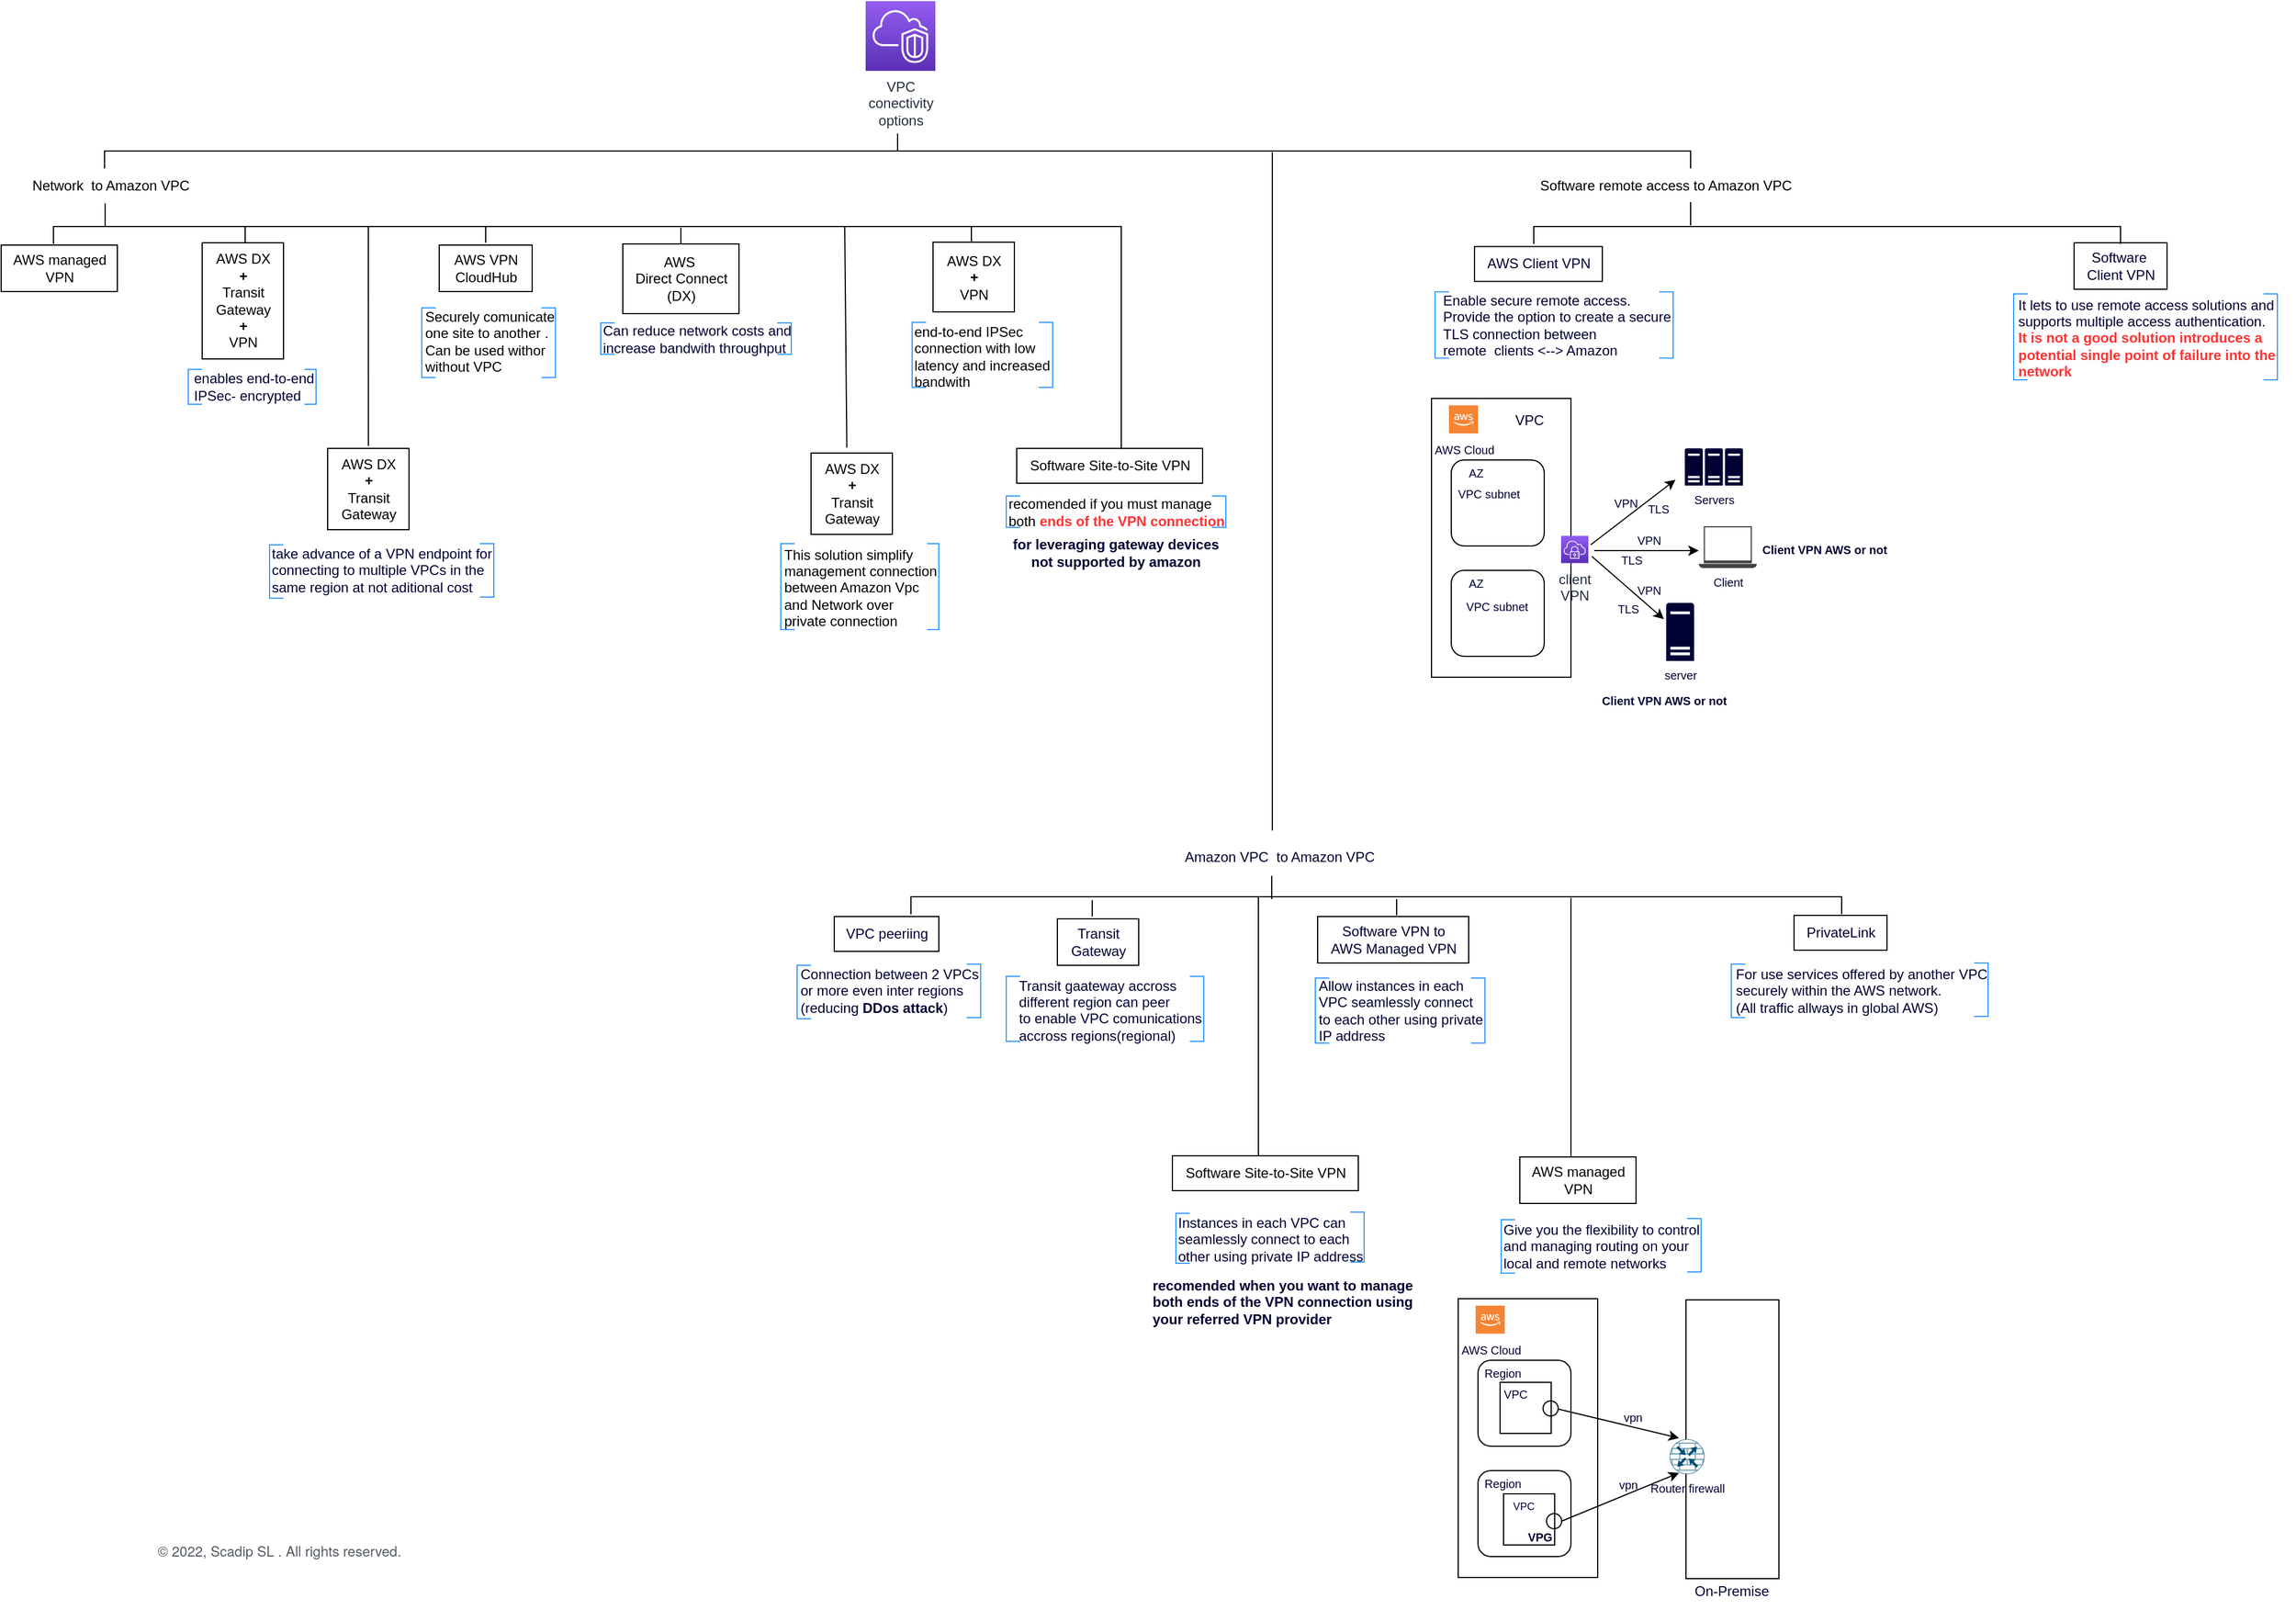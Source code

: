 <mxfile version="20.1.4" type="github">
  <diagram id="rGe3KuBBRu5CYdZj4_0n" name="Page-1">
    <mxGraphModel dx="1205" dy="509" grid="1" gridSize="10" guides="1" tooltips="1" connect="1" arrows="1" fold="1" page="1" pageScale="1" pageWidth="2336" pageHeight="1654" math="0" shadow="0">
      <root>
        <mxCell id="0" />
        <mxCell id="1" parent="0" />
        <mxCell id="QmvpYYEcJwL0dfFaCKJW-41" value="This solution simplify&lt;br&gt;management connection&lt;br&gt;between Amazon Vpc &lt;br&gt;and Network&amp;nbsp;over &lt;br&gt;private connection" style="text;html=1;align=left;verticalAlign=middle;resizable=0;points=[];autosize=1;strokeColor=none;fillColor=none;" parent="1" vertex="1">
          <mxGeometry x="688" y="526" width="150" height="90" as="geometry" />
        </mxCell>
        <mxCell id="QmvpYYEcJwL0dfFaCKJW-1" value="VPC &lt;br&gt;conectivity &lt;br&gt;options" style="sketch=0;points=[[0,0,0],[0.25,0,0],[0.5,0,0],[0.75,0,0],[1,0,0],[0,1,0],[0.25,1,0],[0.5,1,0],[0.75,1,0],[1,1,0],[0,0.25,0],[0,0.5,0],[0,0.75,0],[1,0.25,0],[1,0.5,0],[1,0.75,0]];outlineConnect=0;fontColor=#232F3E;gradientColor=#945DF2;gradientDirection=north;fillColor=#5A30B5;strokeColor=#ffffff;dashed=0;verticalLabelPosition=bottom;verticalAlign=top;align=center;html=1;fontSize=12;fontStyle=0;aspect=fixed;shape=mxgraph.aws4.resourceIcon;resIcon=mxgraph.aws4.vpc;" parent="1" vertex="1">
          <mxGeometry x="760" y="66" width="60" height="60" as="geometry" />
        </mxCell>
        <mxCell id="QmvpYYEcJwL0dfFaCKJW-4" value="" style="strokeWidth=1;html=1;shape=mxgraph.flowchart.annotation_2;align=left;labelPosition=right;pointerEvents=1;direction=south;" parent="1" vertex="1">
          <mxGeometry x="105" y="180" width="1365" height="30" as="geometry" />
        </mxCell>
        <mxCell id="QmvpYYEcJwL0dfFaCKJW-5" value="Network&amp;nbsp; to Amazon VPC" style="text;html=1;align=center;verticalAlign=middle;resizable=0;points=[];autosize=1;strokeColor=none;fillColor=none;" parent="1" vertex="1">
          <mxGeometry x="30" y="210" width="160" height="30" as="geometry" />
        </mxCell>
        <mxCell id="QmvpYYEcJwL0dfFaCKJW-8" value="" style="strokeWidth=1;html=1;shape=mxgraph.flowchart.annotation_1;align=left;pointerEvents=1;direction=south;" parent="1" vertex="1">
          <mxGeometry x="61" y="260" width="919" height="15" as="geometry" />
        </mxCell>
        <mxCell id="QmvpYYEcJwL0dfFaCKJW-9" value="" style="endArrow=none;html=1;rounded=0;" parent="1" edge="1">
          <mxGeometry width="50" height="50" relative="1" as="geometry">
            <mxPoint x="105.5" y="260" as="sourcePoint" />
            <mxPoint x="105.5" y="240" as="targetPoint" />
          </mxGeometry>
        </mxCell>
        <mxCell id="QmvpYYEcJwL0dfFaCKJW-10" value="AWS managed&lt;br&gt;VPN" style="text;html=1;align=center;verticalAlign=middle;resizable=0;points=[];autosize=1;strokeColor=default;fillColor=none;" parent="1" vertex="1">
          <mxGeometry x="16" y="276" width="100" height="40" as="geometry" />
        </mxCell>
        <mxCell id="QmvpYYEcJwL0dfFaCKJW-11" value="" style="endArrow=none;html=1;rounded=0;" parent="1" edge="1">
          <mxGeometry width="50" height="50" relative="1" as="geometry">
            <mxPoint x="226" y="274" as="sourcePoint" />
            <mxPoint x="226" y="260" as="targetPoint" />
          </mxGeometry>
        </mxCell>
        <mxCell id="QmvpYYEcJwL0dfFaCKJW-12" value="AWS DX&lt;br&gt;&lt;b&gt;+&lt;br&gt;&lt;/b&gt;Transit&lt;br&gt;Gateway&lt;br&gt;&lt;b&gt;+&lt;/b&gt;&lt;br&gt;VPN" style="text;html=1;align=center;verticalAlign=middle;resizable=0;points=[];autosize=1;strokeColor=default;fillColor=none;" parent="1" vertex="1">
          <mxGeometry x="189" y="274" width="70" height="100" as="geometry" />
        </mxCell>
        <mxCell id="QmvpYYEcJwL0dfFaCKJW-14" value="enables end-to-end&lt;br&gt;IPSec- encrypted" style="text;html=1;align=left;verticalAlign=middle;resizable=0;points=[];autosize=1;strokeColor=none;fillColor=none;fontSize=12;fontColor=#000033;" parent="1" vertex="1">
          <mxGeometry x="180" y="378" width="130" height="40" as="geometry" />
        </mxCell>
        <mxCell id="QmvpYYEcJwL0dfFaCKJW-15" value="" style="strokeWidth=1;html=1;shape=mxgraph.flowchart.annotation_1;align=left;pointerEvents=1;fontColor=#000033;fillColor=none;strokeColor=#3399FF;" parent="1" vertex="1">
          <mxGeometry x="177" y="383" width="12" height="30" as="geometry" />
        </mxCell>
        <mxCell id="QmvpYYEcJwL0dfFaCKJW-16" value="" style="strokeWidth=1;html=1;shape=mxgraph.flowchart.annotation_1;align=left;pointerEvents=1;fontColor=#000033;fillColor=none;direction=west;strokeColor=#3399FF;" parent="1" vertex="1">
          <mxGeometry x="277" y="383" width="10" height="30" as="geometry" />
        </mxCell>
        <mxCell id="QmvpYYEcJwL0dfFaCKJW-17" value="take advance of a VPN endpoint for &lt;br&gt;connecting to multiple VPCs in the &lt;br&gt;same region&amp;nbsp;at not aditional cost" style="text;html=1;align=left;verticalAlign=middle;resizable=0;points=[];autosize=1;strokeColor=none;fillColor=none;fontSize=12;fontColor=#000033;" parent="1" vertex="1">
          <mxGeometry x="247" y="526" width="210" height="60" as="geometry" />
        </mxCell>
        <mxCell id="QmvpYYEcJwL0dfFaCKJW-18" value="" style="strokeWidth=1;html=1;shape=mxgraph.flowchart.annotation_1;align=left;pointerEvents=1;fontColor=#000033;fillColor=none;strokeColor=#3399FF;" parent="1" vertex="1">
          <mxGeometry x="247" y="534" width="12" height="46" as="geometry" />
        </mxCell>
        <mxCell id="QmvpYYEcJwL0dfFaCKJW-19" value="" style="strokeWidth=1;html=1;shape=mxgraph.flowchart.annotation_1;align=left;pointerEvents=1;fontColor=#000033;fillColor=none;direction=west;strokeColor=#3399FF;" parent="1" vertex="1">
          <mxGeometry x="428" y="533" width="12" height="46" as="geometry" />
        </mxCell>
        <mxCell id="QmvpYYEcJwL0dfFaCKJW-22" value="" style="endArrow=none;html=1;rounded=0;" parent="1" edge="1">
          <mxGeometry width="50" height="50" relative="1" as="geometry">
            <mxPoint x="851" y="274" as="sourcePoint" />
            <mxPoint x="851" y="260" as="targetPoint" />
          </mxGeometry>
        </mxCell>
        <mxCell id="QmvpYYEcJwL0dfFaCKJW-23" value="AWS VPN&lt;br&gt;CloudHub" style="text;html=1;align=center;verticalAlign=middle;resizable=0;points=[];autosize=1;strokeColor=default;fillColor=none;" parent="1" vertex="1">
          <mxGeometry x="393" y="276" width="80" height="40" as="geometry" />
        </mxCell>
        <mxCell id="QmvpYYEcJwL0dfFaCKJW-24" value="Securely comunicate &lt;br&gt;one site to another . &lt;br&gt;Can be used withor &lt;br&gt;without VPC&amp;nbsp;&amp;nbsp;" style="text;html=1;align=left;verticalAlign=middle;resizable=0;points=[];autosize=1;strokeColor=none;fillColor=none;" parent="1" vertex="1">
          <mxGeometry x="379" y="324" width="130" height="70" as="geometry" />
        </mxCell>
        <mxCell id="QmvpYYEcJwL0dfFaCKJW-25" value="" style="strokeWidth=1;html=1;shape=mxgraph.flowchart.annotation_1;align=left;pointerEvents=1;fontColor=#000033;fillColor=none;strokeColor=#3399FF;" parent="1" vertex="1">
          <mxGeometry x="378" y="330" width="12" height="60" as="geometry" />
        </mxCell>
        <mxCell id="QmvpYYEcJwL0dfFaCKJW-26" value="" style="strokeWidth=1;html=1;shape=mxgraph.flowchart.annotation_1;align=left;pointerEvents=1;fontColor=#000033;fillColor=none;direction=west;strokeColor=#3399FF;" parent="1" vertex="1">
          <mxGeometry x="481" y="330" width="12" height="60" as="geometry" />
        </mxCell>
        <mxCell id="QmvpYYEcJwL0dfFaCKJW-28" value="" style="endArrow=none;html=1;rounded=0;" parent="1" edge="1">
          <mxGeometry width="50" height="50" relative="1" as="geometry">
            <mxPoint x="433" y="274" as="sourcePoint" />
            <mxPoint x="433" y="260" as="targetPoint" />
          </mxGeometry>
        </mxCell>
        <mxCell id="QmvpYYEcJwL0dfFaCKJW-29" value="AWS&amp;nbsp;&lt;br&gt;Direct Connect&lt;br&gt;(DX)" style="text;html=1;align=center;verticalAlign=middle;resizable=0;points=[];autosize=1;strokeColor=default;fillColor=none;" parent="1" vertex="1">
          <mxGeometry x="551" y="275" width="100" height="60" as="geometry" />
        </mxCell>
        <mxCell id="QmvpYYEcJwL0dfFaCKJW-30" value="Can reduce network costs and&lt;br&gt;increase bandwith throughput" style="text;html=1;align=left;verticalAlign=middle;resizable=0;points=[];autosize=1;strokeColor=none;fillColor=none;fontSize=12;fontColor=#000033;" parent="1" vertex="1">
          <mxGeometry x="532" y="337" width="190" height="40" as="geometry" />
        </mxCell>
        <mxCell id="QmvpYYEcJwL0dfFaCKJW-31" value="" style="strokeWidth=1;html=1;shape=mxgraph.flowchart.annotation_1;align=left;pointerEvents=1;fontColor=#000033;fillColor=none;strokeColor=#3399FF;" parent="1" vertex="1">
          <mxGeometry x="532" y="343" width="12" height="27" as="geometry" />
        </mxCell>
        <mxCell id="QmvpYYEcJwL0dfFaCKJW-32" value="" style="strokeWidth=1;html=1;shape=mxgraph.flowchart.annotation_1;align=left;pointerEvents=1;fontColor=#000033;fillColor=none;direction=west;strokeColor=#3399FF;" parent="1" vertex="1">
          <mxGeometry x="684" y="343" width="12" height="27" as="geometry" />
        </mxCell>
        <mxCell id="QmvpYYEcJwL0dfFaCKJW-33" value="" style="endArrow=none;html=1;rounded=0;" parent="1" edge="1">
          <mxGeometry width="50" height="50" relative="1" as="geometry">
            <mxPoint x="601" y="275" as="sourcePoint" />
            <mxPoint x="601" y="261" as="targetPoint" />
          </mxGeometry>
        </mxCell>
        <mxCell id="QmvpYYEcJwL0dfFaCKJW-34" value="AWS DX&lt;br&gt;&lt;b&gt;+&lt;br&gt;&lt;/b&gt;Transit&lt;br&gt;Gateway" style="text;html=1;align=center;verticalAlign=middle;resizable=0;points=[];autosize=1;strokeColor=default;fillColor=none;" parent="1" vertex="1">
          <mxGeometry x="297" y="451" width="70" height="70" as="geometry" />
        </mxCell>
        <mxCell id="QmvpYYEcJwL0dfFaCKJW-36" value="" style="endArrow=none;html=1;rounded=0;exitX=0.501;exitY=-0.03;exitDx=0;exitDy=0;exitPerimeter=0;" parent="1" source="QmvpYYEcJwL0dfFaCKJW-34" edge="1">
          <mxGeometry width="50" height="50" relative="1" as="geometry">
            <mxPoint x="332" y="438" as="sourcePoint" />
            <mxPoint x="332" y="260" as="targetPoint" />
          </mxGeometry>
        </mxCell>
        <mxCell id="QmvpYYEcJwL0dfFaCKJW-37" value="" style="endArrow=none;html=1;rounded=0;exitX=0.44;exitY=-0.067;exitDx=0;exitDy=0;exitPerimeter=0;" parent="1" source="QmvpYYEcJwL0dfFaCKJW-38" edge="1">
          <mxGeometry width="50" height="50" relative="1" as="geometry">
            <mxPoint x="742" y="424" as="sourcePoint" />
            <mxPoint x="742" y="260" as="targetPoint" />
          </mxGeometry>
        </mxCell>
        <mxCell id="QmvpYYEcJwL0dfFaCKJW-38" value="AWS DX&lt;br&gt;&lt;b&gt;+&lt;br&gt;&lt;/b&gt;Transit&lt;br&gt;Gateway" style="text;html=1;align=center;verticalAlign=middle;resizable=0;points=[];autosize=1;strokeColor=default;fillColor=none;" parent="1" vertex="1">
          <mxGeometry x="713" y="455" width="70" height="70" as="geometry" />
        </mxCell>
        <mxCell id="QmvpYYEcJwL0dfFaCKJW-39" value="" style="strokeWidth=1;html=1;shape=mxgraph.flowchart.annotation_1;align=left;pointerEvents=1;fontColor=#000033;fillColor=none;strokeColor=#3399FF;" parent="1" vertex="1">
          <mxGeometry x="687" y="533" width="12" height="74" as="geometry" />
        </mxCell>
        <mxCell id="QmvpYYEcJwL0dfFaCKJW-40" value="" style="strokeWidth=1;html=1;shape=mxgraph.flowchart.annotation_1;align=left;pointerEvents=1;fontColor=#000033;fillColor=none;direction=west;strokeColor=#3399FF;" parent="1" vertex="1">
          <mxGeometry x="813" y="533" width="10" height="74" as="geometry" />
        </mxCell>
        <mxCell id="QmvpYYEcJwL0dfFaCKJW-42" value="AWS DX&lt;br&gt;&lt;b&gt;+&lt;/b&gt;&lt;br&gt;VPN" style="text;html=1;align=center;verticalAlign=middle;resizable=0;points=[];autosize=1;strokeColor=default;fillColor=none;" parent="1" vertex="1">
          <mxGeometry x="818" y="273.5" width="70" height="60" as="geometry" />
        </mxCell>
        <mxCell id="QmvpYYEcJwL0dfFaCKJW-43" value="end-to-end IPSec &lt;br&gt;connection&amp;nbsp;with low &lt;br&gt;latency and increased&amp;nbsp;&lt;br&gt;bandwith" style="text;html=1;align=left;verticalAlign=middle;resizable=0;points=[];autosize=1;strokeColor=none;fillColor=none;" parent="1" vertex="1">
          <mxGeometry x="800" y="336.5" width="140" height="70" as="geometry" />
        </mxCell>
        <mxCell id="QmvpYYEcJwL0dfFaCKJW-46" value="" style="strokeWidth=1;html=1;shape=mxgraph.flowchart.annotation_1;align=left;pointerEvents=1;fontColor=#000033;fillColor=none;strokeColor=#3399FF;" parent="1" vertex="1">
          <mxGeometry x="800" y="342.5" width="12" height="56" as="geometry" />
        </mxCell>
        <mxCell id="QmvpYYEcJwL0dfFaCKJW-47" value="" style="strokeWidth=1;html=1;shape=mxgraph.flowchart.annotation_1;align=left;pointerEvents=1;fontColor=#000033;fillColor=none;direction=west;strokeColor=#3399FF;" parent="1" vertex="1">
          <mxGeometry x="909" y="342.5" width="12" height="56" as="geometry" />
        </mxCell>
        <mxCell id="QmvpYYEcJwL0dfFaCKJW-50" value="Software Site-to-Site VPN" style="text;html=1;align=center;verticalAlign=middle;resizable=0;points=[];autosize=1;strokeColor=default;fillColor=none;" parent="1" vertex="1">
          <mxGeometry x="890" y="451" width="160" height="30" as="geometry" />
        </mxCell>
        <mxCell id="QmvpYYEcJwL0dfFaCKJW-52" value="" style="endArrow=none;html=1;rounded=0;exitX=0.44;exitY=-0.067;exitDx=0;exitDy=0;exitPerimeter=0;" parent="1" edge="1">
          <mxGeometry width="50" height="50" relative="1" as="geometry">
            <mxPoint x="980" y="451" as="sourcePoint" />
            <mxPoint x="980" y="274" as="targetPoint" />
          </mxGeometry>
        </mxCell>
        <mxCell id="QmvpYYEcJwL0dfFaCKJW-53" value="recomended if you must manage &lt;br&gt;both&amp;nbsp;&lt;b&gt;&lt;font color=&quot;#ff3333&quot;&gt;ends of the VPN connection&lt;/font&gt;&lt;/b&gt;&amp;nbsp;" style="text;html=1;align=left;verticalAlign=middle;resizable=0;points=[];autosize=1;strokeColor=none;fillColor=none;" parent="1" vertex="1">
          <mxGeometry x="881" y="486" width="210" height="40" as="geometry" />
        </mxCell>
        <mxCell id="QmvpYYEcJwL0dfFaCKJW-54" value="" style="strokeWidth=1;html=1;shape=mxgraph.flowchart.annotation_1;align=left;pointerEvents=1;fontColor=#000033;fillColor=none;strokeColor=#3399FF;" parent="1" vertex="1">
          <mxGeometry x="881" y="492" width="12" height="27" as="geometry" />
        </mxCell>
        <mxCell id="QmvpYYEcJwL0dfFaCKJW-55" value="" style="strokeWidth=1;html=1;shape=mxgraph.flowchart.annotation_1;align=left;pointerEvents=1;fontColor=#000033;fillColor=none;direction=west;strokeColor=#3399FF;" parent="1" vertex="1">
          <mxGeometry x="1058" y="492" width="12" height="27" as="geometry" />
        </mxCell>
        <mxCell id="QmvpYYEcJwL0dfFaCKJW-56" value="&lt;b&gt;for leveraging gateway devices &lt;br&gt;not supported by amazon&lt;/b&gt;" style="text;html=1;align=center;verticalAlign=middle;resizable=0;points=[];autosize=1;strokeColor=none;fillColor=none;fontColor=#000033;" parent="1" vertex="1">
          <mxGeometry x="875" y="521" width="200" height="40" as="geometry" />
        </mxCell>
        <mxCell id="QmvpYYEcJwL0dfFaCKJW-57" value="Amazon VPC&amp;nbsp; to Amazon VPC" style="text;html=1;align=center;verticalAlign=middle;resizable=0;points=[];autosize=1;strokeColor=none;fillColor=none;fontColor=#000033;" parent="1" vertex="1">
          <mxGeometry x="1021" y="788" width="190" height="30" as="geometry" />
        </mxCell>
        <mxCell id="QmvpYYEcJwL0dfFaCKJW-58" value="" style="strokeWidth=1;html=1;shape=mxgraph.flowchart.annotation_1;align=left;pointerEvents=1;direction=south;" parent="1" vertex="1">
          <mxGeometry x="799" y="837" width="801" height="15" as="geometry" />
        </mxCell>
        <mxCell id="QmvpYYEcJwL0dfFaCKJW-59" value="" style="endArrow=none;html=1;rounded=0;" parent="1" edge="1">
          <mxGeometry width="50" height="50" relative="1" as="geometry">
            <mxPoint x="1109.5" y="839" as="sourcePoint" />
            <mxPoint x="1109.5" y="819" as="targetPoint" />
          </mxGeometry>
        </mxCell>
        <mxCell id="QmvpYYEcJwL0dfFaCKJW-60" value="VPC peeriing" style="text;html=1;align=center;verticalAlign=middle;resizable=0;points=[];autosize=1;strokeColor=default;fillColor=none;fontColor=#000033;" parent="1" vertex="1">
          <mxGeometry x="733" y="854" width="90" height="30" as="geometry" />
        </mxCell>
        <mxCell id="QmvpYYEcJwL0dfFaCKJW-61" value="Transit &lt;br&gt;Gateway" style="text;html=1;align=center;verticalAlign=middle;resizable=0;points=[];autosize=1;strokeColor=default;fillColor=none;fontColor=#000033;" parent="1" vertex="1">
          <mxGeometry x="925" y="856" width="70" height="40" as="geometry" />
        </mxCell>
        <mxCell id="QmvpYYEcJwL0dfFaCKJW-62" value="Software Site-to-Site VPN" style="text;html=1;align=center;verticalAlign=middle;resizable=0;points=[];autosize=1;strokeColor=default;fillColor=none;" parent="1" vertex="1">
          <mxGeometry x="1024" y="1060" width="160" height="30" as="geometry" />
        </mxCell>
        <mxCell id="QmvpYYEcJwL0dfFaCKJW-63" value="Connection between&amp;nbsp;2 VPCs &lt;br&gt;or more even inter regions&amp;nbsp;&lt;br&gt;(reducing &lt;b&gt;DDos attack&lt;/b&gt;)" style="text;html=1;align=left;verticalAlign=middle;resizable=0;points=[];autosize=1;strokeColor=none;fillColor=none;fontColor=#000033;" parent="1" vertex="1">
          <mxGeometry x="702" y="888" width="180" height="60" as="geometry" />
        </mxCell>
        <mxCell id="QmvpYYEcJwL0dfFaCKJW-64" value="" style="strokeWidth=1;html=1;shape=mxgraph.flowchart.annotation_1;align=left;pointerEvents=1;fontColor=#000033;fillColor=none;strokeColor=#3399FF;" parent="1" vertex="1">
          <mxGeometry x="701" y="896" width="12" height="46" as="geometry" />
        </mxCell>
        <mxCell id="QmvpYYEcJwL0dfFaCKJW-65" value="" style="strokeWidth=1;html=1;shape=mxgraph.flowchart.annotation_1;align=left;pointerEvents=1;fontColor=#000033;fillColor=none;direction=west;strokeColor=#3399FF;" parent="1" vertex="1">
          <mxGeometry x="847" y="895" width="12" height="46" as="geometry" />
        </mxCell>
        <mxCell id="QmvpYYEcJwL0dfFaCKJW-66" value="Transit gaateway accross &lt;br&gt;different region can peer&lt;br&gt;to enable VPC comunications &lt;br&gt;accross regions(regional)&amp;nbsp;&lt;br&gt;&amp;nbsp;" style="text;html=1;align=left;verticalAlign=middle;resizable=0;points=[];autosize=1;strokeColor=none;fillColor=none;fontColor=#000033;" parent="1" vertex="1">
          <mxGeometry x="890" y="897" width="180" height="90" as="geometry" />
        </mxCell>
        <mxCell id="QmvpYYEcJwL0dfFaCKJW-67" value="" style="strokeWidth=1;html=1;shape=mxgraph.flowchart.annotation_1;align=left;pointerEvents=1;fontColor=#000033;fillColor=none;strokeColor=#3399FF;" parent="1" vertex="1">
          <mxGeometry x="881" y="905.5" width="12" height="56" as="geometry" />
        </mxCell>
        <mxCell id="QmvpYYEcJwL0dfFaCKJW-68" value="" style="strokeWidth=1;html=1;shape=mxgraph.flowchart.annotation_1;align=left;pointerEvents=1;fontColor=#000033;fillColor=none;direction=west;strokeColor=#3399FF;" parent="1" vertex="1">
          <mxGeometry x="1039" y="905.5" width="12" height="56" as="geometry" />
        </mxCell>
        <mxCell id="QmvpYYEcJwL0dfFaCKJW-69" value="Instances in each VPC can &lt;br&gt;seamlessly connect to each &lt;br&gt;other using private IP address" style="text;html=1;align=left;verticalAlign=middle;resizable=0;points=[];autosize=1;strokeColor=none;fillColor=none;fontColor=#000033;" parent="1" vertex="1">
          <mxGeometry x="1027" y="1102" width="180" height="60" as="geometry" />
        </mxCell>
        <mxCell id="QmvpYYEcJwL0dfFaCKJW-70" value="" style="strokeWidth=1;html=1;shape=mxgraph.flowchart.annotation_1;align=left;pointerEvents=1;fontColor=#000033;fillColor=none;strokeColor=#3399FF;" parent="1" vertex="1">
          <mxGeometry x="1027" y="1109.5" width="12" height="43" as="geometry" />
        </mxCell>
        <mxCell id="QmvpYYEcJwL0dfFaCKJW-71" value="" style="strokeWidth=1;html=1;shape=mxgraph.flowchart.annotation_1;align=left;pointerEvents=1;fontColor=#000033;fillColor=none;direction=west;strokeColor=#3399FF;" parent="1" vertex="1">
          <mxGeometry x="1177" y="1108.5" width="12" height="43" as="geometry" />
        </mxCell>
        <mxCell id="QmvpYYEcJwL0dfFaCKJW-72" value="&lt;b&gt;recomended when you want to manage &lt;br&gt;both ends of the VPN connection using &lt;br&gt;your referred VPN provider&lt;/b&gt;" style="text;html=1;align=left;verticalAlign=middle;resizable=0;points=[];autosize=1;strokeColor=none;fillColor=none;fontColor=#000033;" parent="1" vertex="1">
          <mxGeometry x="1005" y="1155.5" width="250" height="60" as="geometry" />
        </mxCell>
        <mxCell id="QmvpYYEcJwL0dfFaCKJW-73" value="" style="endArrow=none;html=1;rounded=0;" parent="1" edge="1">
          <mxGeometry width="50" height="50" relative="1" as="geometry">
            <mxPoint x="955" y="854" as="sourcePoint" />
            <mxPoint x="955" y="840" as="targetPoint" />
          </mxGeometry>
        </mxCell>
        <mxCell id="QmvpYYEcJwL0dfFaCKJW-74" value="" style="endArrow=none;html=1;rounded=0;" parent="1" edge="1">
          <mxGeometry width="50" height="50" relative="1" as="geometry">
            <mxPoint x="1098" y="1060" as="sourcePoint" />
            <mxPoint x="1098" y="837" as="targetPoint" />
          </mxGeometry>
        </mxCell>
        <mxCell id="QmvpYYEcJwL0dfFaCKJW-75" value="Software VPN to &lt;br&gt;AWS Managed VPN" style="text;html=1;align=center;verticalAlign=middle;resizable=0;points=[];autosize=1;strokeColor=default;fillColor=none;fontColor=#000033;" parent="1" vertex="1">
          <mxGeometry x="1149" y="854" width="130" height="40" as="geometry" />
        </mxCell>
        <mxCell id="QmvpYYEcJwL0dfFaCKJW-76" value="Allow instances in each &lt;br&gt;VPC seamlessly connect&amp;nbsp; &lt;br&gt;to each other using private &lt;br&gt;IP address" style="text;html=1;align=left;verticalAlign=middle;resizable=0;points=[];autosize=1;strokeColor=none;fillColor=none;fontColor=#000033;" parent="1" vertex="1">
          <mxGeometry x="1148" y="899.5" width="160" height="70" as="geometry" />
        </mxCell>
        <mxCell id="QmvpYYEcJwL0dfFaCKJW-77" value="" style="strokeWidth=1;html=1;shape=mxgraph.flowchart.annotation_1;align=left;pointerEvents=1;fontColor=#000033;fillColor=none;strokeColor=#3399FF;" parent="1" vertex="1">
          <mxGeometry x="1147" y="907" width="12" height="56" as="geometry" />
        </mxCell>
        <mxCell id="QmvpYYEcJwL0dfFaCKJW-78" value="" style="strokeWidth=1;html=1;shape=mxgraph.flowchart.annotation_1;align=left;pointerEvents=1;fontColor=#000033;fillColor=none;direction=west;strokeColor=#3399FF;" parent="1" vertex="1">
          <mxGeometry x="1281" y="907" width="12" height="56" as="geometry" />
        </mxCell>
        <mxCell id="QmvpYYEcJwL0dfFaCKJW-79" value="" style="endArrow=none;html=1;rounded=0;" parent="1" edge="1">
          <mxGeometry width="50" height="50" relative="1" as="geometry">
            <mxPoint x="1217" y="853" as="sourcePoint" />
            <mxPoint x="1217" y="839" as="targetPoint" />
          </mxGeometry>
        </mxCell>
        <mxCell id="QmvpYYEcJwL0dfFaCKJW-80" value="AWS managed&lt;br&gt;VPN" style="text;html=1;align=center;verticalAlign=middle;resizable=0;points=[];autosize=1;strokeColor=default;fillColor=none;" parent="1" vertex="1">
          <mxGeometry x="1323" y="1061" width="100" height="40" as="geometry" />
        </mxCell>
        <mxCell id="QmvpYYEcJwL0dfFaCKJW-81" value="Give you the flexibility to control &lt;br&gt;and&amp;nbsp;managing routing on your &lt;br&gt;local and remote networks" style="text;html=1;align=left;verticalAlign=middle;resizable=0;points=[];autosize=1;strokeColor=none;fillColor=none;fontColor=#000033;" parent="1" vertex="1">
          <mxGeometry x="1307" y="1107.5" width="190" height="60" as="geometry" />
        </mxCell>
        <mxCell id="QmvpYYEcJwL0dfFaCKJW-82" value="" style="strokeWidth=1;html=1;shape=mxgraph.flowchart.annotation_1;align=left;pointerEvents=1;fontColor=#000033;fillColor=none;strokeColor=#3399FF;" parent="1" vertex="1">
          <mxGeometry x="1307" y="1115" width="12" height="46" as="geometry" />
        </mxCell>
        <mxCell id="QmvpYYEcJwL0dfFaCKJW-83" value="" style="strokeWidth=1;html=1;shape=mxgraph.flowchart.annotation_1;align=left;pointerEvents=1;fontColor=#000033;fillColor=none;direction=west;strokeColor=#3399FF;" parent="1" vertex="1">
          <mxGeometry x="1467" y="1114" width="12" height="46" as="geometry" />
        </mxCell>
        <mxCell id="QmvpYYEcJwL0dfFaCKJW-84" value="" style="rounded=0;whiteSpace=wrap;html=1;fontColor=#000033;strokeColor=default;strokeWidth=1;fillColor=none;" parent="1" vertex="1">
          <mxGeometry x="1270" y="1183" width="120" height="240" as="geometry" />
        </mxCell>
        <mxCell id="QmvpYYEcJwL0dfFaCKJW-85" value="&lt;font style=&quot;font-size: 10px;&quot;&gt;AWS Cloud&lt;/font&gt;" style="outlineConnect=0;dashed=0;verticalLabelPosition=bottom;verticalAlign=top;align=center;html=1;shape=mxgraph.aws3.cloud_2;fillColor=#F58534;gradientColor=none;fontColor=#000033;strokeColor=default;strokeWidth=1;aspect=fixed;" parent="1" vertex="1">
          <mxGeometry x="1285" y="1189" width="25" height="24.15" as="geometry" />
        </mxCell>
        <mxCell id="QmvpYYEcJwL0dfFaCKJW-88" value="" style="rounded=1;whiteSpace=wrap;html=1;fontSize=9;fontColor=#000033;strokeColor=default;strokeWidth=1;fillColor=none;" parent="1" vertex="1">
          <mxGeometry x="1287" y="1236" width="80" height="74" as="geometry" />
        </mxCell>
        <mxCell id="QmvpYYEcJwL0dfFaCKJW-90" value="" style="rounded=1;whiteSpace=wrap;html=1;fontSize=9;fontColor=#000033;strokeColor=default;strokeWidth=1;fillColor=none;" parent="1" vertex="1">
          <mxGeometry x="1287" y="1331" width="80" height="74" as="geometry" />
        </mxCell>
        <mxCell id="QmvpYYEcJwL0dfFaCKJW-91" value="" style="whiteSpace=wrap;html=1;aspect=fixed;fontSize=9;fontColor=#000033;strokeColor=default;strokeWidth=1;fillColor=none;" parent="1" vertex="1">
          <mxGeometry x="1306" y="1255" width="44" height="44" as="geometry" />
        </mxCell>
        <mxCell id="QmvpYYEcJwL0dfFaCKJW-92" value="" style="whiteSpace=wrap;html=1;aspect=fixed;fontSize=9;fontColor=#000033;strokeColor=default;strokeWidth=1;fillColor=none;" parent="1" vertex="1">
          <mxGeometry x="1309" y="1351" width="44" height="44" as="geometry" />
        </mxCell>
        <mxCell id="QmvpYYEcJwL0dfFaCKJW-93" value="&lt;font style=&quot;font-size: 10px;&quot;&gt;VPC&lt;/font&gt;" style="text;html=1;align=center;verticalAlign=middle;resizable=0;points=[];autosize=1;strokeColor=none;fillColor=none;fontSize=9;fontColor=#000033;" parent="1" vertex="1">
          <mxGeometry x="1299" y="1250" width="40" height="30" as="geometry" />
        </mxCell>
        <mxCell id="QmvpYYEcJwL0dfFaCKJW-94" value="VPC" style="text;html=1;align=center;verticalAlign=middle;resizable=0;points=[];autosize=1;strokeColor=none;fillColor=none;fontSize=9;fontColor=#000033;" parent="1" vertex="1">
          <mxGeometry x="1306" y="1352" width="40" height="20" as="geometry" />
        </mxCell>
        <mxCell id="QmvpYYEcJwL0dfFaCKJW-95" value="&lt;font style=&quot;font-size: 10px;&quot;&gt;Region&lt;/font&gt;" style="text;html=1;align=center;verticalAlign=middle;resizable=0;points=[];autosize=1;strokeColor=none;fillColor=none;fontSize=9;fontColor=#000033;" parent="1" vertex="1">
          <mxGeometry x="1278" y="1232" width="60" height="30" as="geometry" />
        </mxCell>
        <mxCell id="QmvpYYEcJwL0dfFaCKJW-96" value="&lt;font style=&quot;font-size: 10px;&quot;&gt;Region&lt;/font&gt;" style="text;html=1;align=center;verticalAlign=middle;resizable=0;points=[];autosize=1;strokeColor=none;fillColor=none;fontSize=9;fontColor=#000033;" parent="1" vertex="1">
          <mxGeometry x="1278" y="1327" width="60" height="30" as="geometry" />
        </mxCell>
        <mxCell id="QmvpYYEcJwL0dfFaCKJW-97" value="" style="ellipse;whiteSpace=wrap;html=1;aspect=fixed;fontSize=9;fontColor=#000033;strokeColor=default;strokeWidth=1;fillColor=none;" parent="1" vertex="1">
          <mxGeometry x="1343" y="1271" width="13" height="13" as="geometry" />
        </mxCell>
        <mxCell id="QmvpYYEcJwL0dfFaCKJW-101" value="" style="ellipse;whiteSpace=wrap;html=1;aspect=fixed;fontSize=9;fontColor=#000033;strokeColor=default;strokeWidth=1;fillColor=none;" parent="1" vertex="1">
          <mxGeometry x="1346" y="1368" width="13" height="13" as="geometry" />
        </mxCell>
        <mxCell id="QmvpYYEcJwL0dfFaCKJW-103" value="" style="endArrow=none;html=1;rounded=0;fontSize=9;fontColor=#000033;strokeColor=none;strokeWidth=5;" parent="1" edge="1">
          <mxGeometry width="50" height="50" relative="1" as="geometry">
            <mxPoint x="1460" y="1352" as="sourcePoint" />
            <mxPoint x="1510" y="1302" as="targetPoint" />
          </mxGeometry>
        </mxCell>
        <mxCell id="QmvpYYEcJwL0dfFaCKJW-105" value="" style="endArrow=classic;html=1;rounded=0;fontSize=9;fontColor=#000033;strokeWidth=1;exitX=1;exitY=0.5;exitDx=0;exitDy=0;" parent="1" source="QmvpYYEcJwL0dfFaCKJW-101" edge="1">
          <mxGeometry width="50" height="50" relative="1" as="geometry">
            <mxPoint x="1359" y="1386" as="sourcePoint" />
            <mxPoint x="1460" y="1333" as="targetPoint" />
          </mxGeometry>
        </mxCell>
        <mxCell id="QmvpYYEcJwL0dfFaCKJW-106" value="" style="endArrow=classic;html=1;rounded=0;fontSize=9;fontColor=#000033;strokeWidth=1;" parent="1" edge="1">
          <mxGeometry width="50" height="50" relative="1" as="geometry">
            <mxPoint x="1356" y="1278" as="sourcePoint" />
            <mxPoint x="1460" y="1303" as="targetPoint" />
          </mxGeometry>
        </mxCell>
        <mxCell id="QmvpYYEcJwL0dfFaCKJW-107" value="" style="rounded=0;whiteSpace=wrap;html=1;fontColor=#000033;strokeColor=default;strokeWidth=1;fillColor=none;" parent="1" vertex="1">
          <mxGeometry x="1466" y="1184" width="80" height="240" as="geometry" />
        </mxCell>
        <mxCell id="QmvpYYEcJwL0dfFaCKJW-109" value="&lt;font size=&quot;1&quot;&gt;Router firewall&lt;/font&gt;" style="sketch=0;points=[[0.5,0,0],[1,0.5,0],[0.5,1,0],[0,0.5,0],[0.145,0.145,0],[0.856,0.145,0],[0.855,0.856,0],[0.145,0.855,0]];verticalLabelPosition=bottom;html=1;verticalAlign=top;aspect=fixed;align=center;pointerEvents=1;shape=mxgraph.cisco19.rect;prIcon=router_with_firewall;fillColor=#FAFAFA;strokeColor=#005073;fontSize=9;fontColor=#000033;" parent="1" vertex="1">
          <mxGeometry x="1452" y="1304" width="30" height="30" as="geometry" />
        </mxCell>
        <mxCell id="QmvpYYEcJwL0dfFaCKJW-111" value="On-Premise" style="text;html=1;align=center;verticalAlign=middle;resizable=0;points=[];autosize=1;strokeColor=none;fillColor=none;fontSize=12;fontColor=#000033;" parent="1" vertex="1">
          <mxGeometry x="1460" y="1420" width="90" height="30" as="geometry" />
        </mxCell>
        <mxCell id="QmvpYYEcJwL0dfFaCKJW-112" value="&lt;b&gt;VPG&lt;/b&gt;" style="text;html=1;align=center;verticalAlign=middle;resizable=0;points=[];autosize=1;strokeColor=none;fillColor=none;fontSize=10;fontColor=#000033;" parent="1" vertex="1">
          <mxGeometry x="1319.5" y="1373" width="40" height="30" as="geometry" />
        </mxCell>
        <mxCell id="QmvpYYEcJwL0dfFaCKJW-113" value="vpn" style="text;html=1;align=center;verticalAlign=middle;resizable=0;points=[];autosize=1;strokeColor=none;fillColor=none;fontSize=10;fontColor=#000033;" parent="1" vertex="1">
          <mxGeometry x="1396" y="1328" width="40" height="30" as="geometry" />
        </mxCell>
        <mxCell id="QmvpYYEcJwL0dfFaCKJW-114" value="vpn" style="text;html=1;align=center;verticalAlign=middle;resizable=0;points=[];autosize=1;strokeColor=none;fillColor=none;fontSize=10;fontColor=#000033;" parent="1" vertex="1">
          <mxGeometry x="1400" y="1269.5" width="40" height="30" as="geometry" />
        </mxCell>
        <mxCell id="QmvpYYEcJwL0dfFaCKJW-115" value="" style="endArrow=none;html=1;rounded=0;exitX=0.418;exitY=-0.1;exitDx=0;exitDy=0;exitPerimeter=0;" parent="1" edge="1">
          <mxGeometry width="50" height="50" relative="1" as="geometry">
            <mxPoint x="1367" y="1061" as="sourcePoint" />
            <mxPoint x="1367" y="838" as="targetPoint" />
          </mxGeometry>
        </mxCell>
        <mxCell id="QmvpYYEcJwL0dfFaCKJW-116" value="PrivateLink" style="text;html=1;align=center;verticalAlign=middle;resizable=0;points=[];autosize=1;strokeColor=default;fillColor=none;fontSize=12;fontColor=#000033;" parent="1" vertex="1">
          <mxGeometry x="1559" y="853" width="80" height="30" as="geometry" />
        </mxCell>
        <mxCell id="QmvpYYEcJwL0dfFaCKJW-117" value="For use services offered by another VPC &lt;br&gt;securely within the AWS network.&lt;br&gt;(All traffic allways in global AWS)" style="text;html=1;align=left;verticalAlign=middle;resizable=0;points=[];autosize=1;strokeColor=none;fillColor=none;fontSize=12;fontColor=#000033;" parent="1" vertex="1">
          <mxGeometry x="1507" y="888" width="240" height="60" as="geometry" />
        </mxCell>
        <mxCell id="QmvpYYEcJwL0dfFaCKJW-118" value="" style="strokeWidth=1;html=1;shape=mxgraph.flowchart.annotation_1;align=left;pointerEvents=1;fontColor=#000033;fillColor=none;strokeColor=#3399FF;" parent="1" vertex="1">
          <mxGeometry x="1505" y="895" width="12" height="46" as="geometry" />
        </mxCell>
        <mxCell id="QmvpYYEcJwL0dfFaCKJW-119" value="" style="strokeWidth=1;html=1;shape=mxgraph.flowchart.annotation_1;align=left;pointerEvents=1;fontColor=#000033;fillColor=none;direction=west;strokeColor=#3399FF;" parent="1" vertex="1">
          <mxGeometry x="1714" y="894" width="12" height="46" as="geometry" />
        </mxCell>
        <mxCell id="QmvpYYEcJwL0dfFaCKJW-120" value="" style="endArrow=none;html=1;rounded=0;" parent="1" edge="1">
          <mxGeometry width="50" height="50" relative="1" as="geometry">
            <mxPoint x="1110" y="780" as="sourcePoint" />
            <mxPoint x="1110" y="196" as="targetPoint" />
          </mxGeometry>
        </mxCell>
        <mxCell id="QmvpYYEcJwL0dfFaCKJW-123" value="AWS Client VPN" style="text;html=1;align=center;verticalAlign=middle;resizable=0;points=[];autosize=1;strokeColor=default;fillColor=none;fontSize=12;fontColor=#000033;" parent="1" vertex="1">
          <mxGeometry x="1284" y="277.25" width="110" height="30" as="geometry" />
        </mxCell>
        <mxCell id="QmvpYYEcJwL0dfFaCKJW-124" value="Software&amp;nbsp;&lt;br&gt;Client VPN" style="text;html=1;align=center;verticalAlign=middle;resizable=0;points=[];autosize=1;strokeColor=default;fillColor=none;fontSize=12;fontColor=#000033;" parent="1" vertex="1">
          <mxGeometry x="1800" y="274" width="80" height="40" as="geometry" />
        </mxCell>
        <mxCell id="QmvpYYEcJwL0dfFaCKJW-125" value="Enable secure remote access. &lt;br&gt;Provide the option to create a secure &lt;br&gt;TLS connection between &lt;br&gt;remote&amp;nbsp; clients &amp;lt;--&amp;gt; Amazon&amp;nbsp;&amp;nbsp;" style="text;html=1;align=left;verticalAlign=middle;resizable=0;points=[];autosize=1;strokeColor=none;fillColor=none;fontSize=12;fontColor=#000033;" parent="1" vertex="1">
          <mxGeometry x="1255" y="309.75" width="220" height="70" as="geometry" />
        </mxCell>
        <mxCell id="QmvpYYEcJwL0dfFaCKJW-126" value="" style="strokeWidth=1;html=1;shape=mxgraph.flowchart.annotation_1;align=left;pointerEvents=1;fontColor=#000033;fillColor=none;strokeColor=#3399FF;" parent="1" vertex="1">
          <mxGeometry x="1250" y="316.25" width="12" height="57" as="geometry" />
        </mxCell>
        <mxCell id="QmvpYYEcJwL0dfFaCKJW-127" value="" style="strokeWidth=1;html=1;shape=mxgraph.flowchart.annotation_1;align=left;pointerEvents=1;fontColor=#000033;fillColor=none;direction=west;strokeColor=#3399FF;" parent="1" vertex="1">
          <mxGeometry x="1443" y="316.25" width="12" height="57" as="geometry" />
        </mxCell>
        <mxCell id="QmvpYYEcJwL0dfFaCKJW-128" value="" style="rounded=0;whiteSpace=wrap;html=1;fontColor=#000033;strokeColor=default;strokeWidth=1;fillColor=none;" parent="1" vertex="1">
          <mxGeometry x="1247" y="408" width="120" height="240" as="geometry" />
        </mxCell>
        <mxCell id="QmvpYYEcJwL0dfFaCKJW-129" value="&lt;font style=&quot;font-size: 10px;&quot;&gt;AWS Cloud&lt;/font&gt;" style="outlineConnect=0;dashed=0;verticalLabelPosition=bottom;verticalAlign=top;align=center;html=1;shape=mxgraph.aws3.cloud_2;fillColor=#F58534;gradientColor=none;fontColor=#000033;strokeColor=default;strokeWidth=1;aspect=fixed;" parent="1" vertex="1">
          <mxGeometry x="1262" y="414" width="25" height="24.15" as="geometry" />
        </mxCell>
        <mxCell id="QmvpYYEcJwL0dfFaCKJW-130" value="" style="rounded=1;whiteSpace=wrap;html=1;fontSize=9;fontColor=#000033;strokeColor=default;strokeWidth=1;fillColor=none;" parent="1" vertex="1">
          <mxGeometry x="1264" y="461" width="80" height="74" as="geometry" />
        </mxCell>
        <mxCell id="QmvpYYEcJwL0dfFaCKJW-131" value="" style="rounded=1;whiteSpace=wrap;html=1;fontSize=9;fontColor=#000033;strokeColor=default;strokeWidth=1;fillColor=none;" parent="1" vertex="1">
          <mxGeometry x="1264" y="556" width="80" height="74" as="geometry" />
        </mxCell>
        <mxCell id="QmvpYYEcJwL0dfFaCKJW-134" value="&lt;font style=&quot;font-size: 10px;&quot;&gt;VPC subnet&lt;br style=&quot;font-size: 10px;&quot;&gt;&lt;/font&gt;" style="text;html=1;align=center;verticalAlign=middle;resizable=0;points=[];autosize=1;strokeColor=none;fillColor=none;fontSize=10;fontColor=#000033;" parent="1" vertex="1">
          <mxGeometry x="1256" y="475" width="80" height="30" as="geometry" />
        </mxCell>
        <mxCell id="QmvpYYEcJwL0dfFaCKJW-135" value="VPC subnet" style="text;html=1;align=center;verticalAlign=middle;resizable=0;points=[];autosize=1;strokeColor=none;fillColor=none;fontSize=10;fontColor=#000033;" parent="1" vertex="1">
          <mxGeometry x="1263" y="572" width="80" height="30" as="geometry" />
        </mxCell>
        <mxCell id="QmvpYYEcJwL0dfFaCKJW-136" value="&lt;font style=&quot;font-size: 10px;&quot;&gt;AZ&lt;/font&gt;" style="text;html=1;align=center;verticalAlign=middle;resizable=0;points=[];autosize=1;strokeColor=none;fillColor=none;fontSize=9;fontColor=#000033;" parent="1" vertex="1">
          <mxGeometry x="1265" y="457" width="40" height="30" as="geometry" />
        </mxCell>
        <mxCell id="QmvpYYEcJwL0dfFaCKJW-137" value="&lt;span style=&quot;font-size: 10px;&quot;&gt;AZ&lt;/span&gt;" style="text;html=1;align=center;verticalAlign=middle;resizable=0;points=[];autosize=1;strokeColor=none;fillColor=none;fontSize=9;fontColor=#000033;" parent="1" vertex="1">
          <mxGeometry x="1265" y="552" width="40" height="30" as="geometry" />
        </mxCell>
        <mxCell id="QmvpYYEcJwL0dfFaCKJW-141" value="" style="endArrow=classic;html=1;rounded=0;fontSize=9;fontColor=#000033;strokeWidth=1;exitX=1;exitY=0.5;exitDx=0;exitDy=0;" parent="1" edge="1">
          <mxGeometry width="50" height="50" relative="1" as="geometry">
            <mxPoint x="1385" y="544" as="sourcePoint" />
            <mxPoint x="1447" y="598" as="targetPoint" />
          </mxGeometry>
        </mxCell>
        <mxCell id="QmvpYYEcJwL0dfFaCKJW-142" value="" style="endArrow=classic;html=1;rounded=0;fontSize=9;fontColor=#000033;strokeWidth=1;" parent="1" edge="1">
          <mxGeometry width="50" height="50" relative="1" as="geometry">
            <mxPoint x="1384" y="534" as="sourcePoint" />
            <mxPoint x="1457" y="478" as="targetPoint" />
          </mxGeometry>
        </mxCell>
        <mxCell id="QmvpYYEcJwL0dfFaCKJW-150" value="client &lt;br&gt;VPN" style="sketch=0;points=[[0,0,0],[0.25,0,0],[0.5,0,0],[0.75,0,0],[1,0,0],[0,1,0],[0.25,1,0],[0.5,1,0],[0.75,1,0],[1,1,0],[0,0.25,0],[0,0.5,0],[0,0.75,0],[1,0.25,0],[1,0.5,0],[1,0.75,0]];outlineConnect=0;fontColor=#232F3E;gradientColor=#945DF2;gradientDirection=north;fillColor=#5A30B5;strokeColor=#ffffff;dashed=0;verticalLabelPosition=bottom;verticalAlign=top;align=center;html=1;fontSize=12;fontStyle=0;aspect=fixed;shape=mxgraph.aws4.resourceIcon;resIcon=mxgraph.aws4.client_vpn;" parent="1" vertex="1">
          <mxGeometry x="1358.5" y="526.25" width="23.5" height="23.5" as="geometry" />
        </mxCell>
        <mxCell id="QmvpYYEcJwL0dfFaCKJW-151" value="VPC" style="text;html=1;align=center;verticalAlign=middle;resizable=0;points=[];autosize=1;strokeColor=none;fillColor=none;fontSize=12;fontColor=#000033;" parent="1" vertex="1">
          <mxGeometry x="1306" y="412" width="50" height="30" as="geometry" />
        </mxCell>
        <mxCell id="QmvpYYEcJwL0dfFaCKJW-152" value="" style="endArrow=classic;html=1;rounded=0;fontSize=9;fontColor=#000033;strokeWidth=1;" parent="1" edge="1">
          <mxGeometry width="50" height="50" relative="1" as="geometry">
            <mxPoint x="1387" y="539" as="sourcePoint" />
            <mxPoint x="1477" y="539" as="targetPoint" />
          </mxGeometry>
        </mxCell>
        <mxCell id="QmvpYYEcJwL0dfFaCKJW-153" value="TLS" style="text;html=1;align=center;verticalAlign=middle;resizable=0;points=[];autosize=1;strokeColor=none;fillColor=none;fontSize=10;fontColor=#000033;" parent="1" vertex="1">
          <mxGeometry x="1422" y="488" width="40" height="30" as="geometry" />
        </mxCell>
        <mxCell id="QmvpYYEcJwL0dfFaCKJW-154" value="VPN" style="text;html=1;align=center;verticalAlign=middle;resizable=0;points=[];autosize=1;strokeColor=none;fillColor=none;fontSize=10;fontColor=#000033;" parent="1" vertex="1">
          <mxGeometry x="1394" y="483" width="40" height="30" as="geometry" />
        </mxCell>
        <mxCell id="QmvpYYEcJwL0dfFaCKJW-155" value="TLS" style="text;html=1;align=center;verticalAlign=middle;resizable=0;points=[];autosize=1;strokeColor=none;fillColor=none;fontSize=10;fontColor=#000033;" parent="1" vertex="1">
          <mxGeometry x="1396" y="574" width="40" height="30" as="geometry" />
        </mxCell>
        <mxCell id="QmvpYYEcJwL0dfFaCKJW-156" value="TLS" style="text;html=1;align=center;verticalAlign=middle;resizable=0;points=[];autosize=1;strokeColor=none;fillColor=none;fontSize=10;fontColor=#000033;" parent="1" vertex="1">
          <mxGeometry x="1399" y="532" width="40" height="30" as="geometry" />
        </mxCell>
        <mxCell id="QmvpYYEcJwL0dfFaCKJW-158" value="VPN" style="text;html=1;align=center;verticalAlign=middle;resizable=0;points=[];autosize=1;strokeColor=none;fillColor=none;fontSize=10;fontColor=#000033;" parent="1" vertex="1">
          <mxGeometry x="1414" y="558" width="40" height="30" as="geometry" />
        </mxCell>
        <mxCell id="QmvpYYEcJwL0dfFaCKJW-159" value="VPN" style="text;html=1;align=center;verticalAlign=middle;resizable=0;points=[];autosize=1;strokeColor=none;fillColor=none;fontSize=10;fontColor=#000033;" parent="1" vertex="1">
          <mxGeometry x="1414" y="515" width="40" height="30" as="geometry" />
        </mxCell>
        <mxCell id="QmvpYYEcJwL0dfFaCKJW-161" value="Servers" style="sketch=0;aspect=fixed;pointerEvents=1;shadow=0;dashed=0;html=1;strokeColor=none;labelPosition=center;verticalLabelPosition=bottom;verticalAlign=top;align=center;fillColor=#000033;shape=mxgraph.mscae.enterprise.server_farm;fontSize=10;fontColor=#000033;" parent="1" vertex="1">
          <mxGeometry x="1465" y="451" width="50" height="32" as="geometry" />
        </mxCell>
        <mxCell id="QmvpYYEcJwL0dfFaCKJW-162" value="Client" style="sketch=0;pointerEvents=1;shadow=0;dashed=0;html=1;strokeColor=none;fillColor=#434445;aspect=fixed;labelPosition=center;verticalLabelPosition=bottom;verticalAlign=top;align=center;outlineConnect=0;shape=mxgraph.vvd.laptop;fontSize=10;fontColor=#000033;" parent="1" vertex="1">
          <mxGeometry x="1477" y="518" width="50" height="36" as="geometry" />
        </mxCell>
        <mxCell id="QmvpYYEcJwL0dfFaCKJW-163" value="server" style="sketch=0;aspect=fixed;pointerEvents=1;shadow=0;dashed=0;html=1;strokeColor=none;labelPosition=center;verticalLabelPosition=bottom;verticalAlign=top;align=center;fillColor=#000033;shape=mxgraph.mscae.enterprise.server_generic;fontSize=10;fontColor=#000033;" parent="1" vertex="1">
          <mxGeometry x="1449" y="584" width="24" height="50" as="geometry" />
        </mxCell>
        <mxCell id="QmvpYYEcJwL0dfFaCKJW-164" value="&lt;b&gt;Client VPN AWS or not&lt;/b&gt;" style="text;html=1;align=center;verticalAlign=middle;resizable=0;points=[];autosize=1;strokeColor=none;fillColor=none;fontSize=10;fontColor=#000033;" parent="1" vertex="1">
          <mxGeometry x="1382" y="653" width="130" height="30" as="geometry" />
        </mxCell>
        <mxCell id="QmvpYYEcJwL0dfFaCKJW-165" value="&lt;b&gt;Client VPN AWS or not&lt;/b&gt;" style="text;html=1;align=center;verticalAlign=middle;resizable=0;points=[];autosize=1;strokeColor=none;fillColor=none;fontSize=10;fontColor=#000033;" parent="1" vertex="1">
          <mxGeometry x="1520" y="523" width="130" height="30" as="geometry" />
        </mxCell>
        <mxCell id="QmvpYYEcJwL0dfFaCKJW-168" value="&lt;font style=&quot;font-size: 12px;&quot;&gt;It lets to use remote access solutions and &lt;br&gt;supports multiple access authentication.&lt;br&gt;&lt;b&gt;&lt;font color=&quot;#ff3333&quot;&gt;It is not a good solution introduces a &lt;br&gt;potential single point of failure into the &lt;br&gt;network&lt;/font&gt;&lt;/b&gt;&amp;nbsp;&lt;/font&gt;" style="text;html=1;align=left;verticalAlign=middle;resizable=0;points=[];autosize=1;strokeColor=none;fillColor=none;fontSize=10;fontColor=#000033;" parent="1" vertex="1">
          <mxGeometry x="1750" y="311" width="240" height="90" as="geometry" />
        </mxCell>
        <mxCell id="QmvpYYEcJwL0dfFaCKJW-170" value="" style="strokeWidth=1;html=1;shape=mxgraph.flowchart.annotation_1;align=left;pointerEvents=1;fontColor=#000033;fillColor=none;strokeColor=#3399FF;" parent="1" vertex="1">
          <mxGeometry x="1748" y="318" width="12" height="74" as="geometry" />
        </mxCell>
        <mxCell id="QmvpYYEcJwL0dfFaCKJW-171" value="" style="strokeWidth=1;html=1;shape=mxgraph.flowchart.annotation_1;align=left;pointerEvents=1;fontColor=#000033;fillColor=none;direction=west;strokeColor=#3399FF;" parent="1" vertex="1">
          <mxGeometry x="1963" y="318" width="12" height="74" as="geometry" />
        </mxCell>
        <mxCell id="QmvpYYEcJwL0dfFaCKJW-172" value="&lt;span style=&quot;color: rgb(84, 91, 100); font-family: &amp;quot;Amazon Ember&amp;quot;, &amp;quot;Helvetica Neue&amp;quot;, Roboto, Arial, sans-serif; text-align: start; background-color: rgb(255, 255, 255);&quot;&gt;© 2022, Scadip SL&amp;nbsp;&lt;/span&gt;&lt;span style=&quot;color: rgb(84, 91, 100); font-family: &amp;quot;Amazon Ember&amp;quot;, &amp;quot;Helvetica Neue&amp;quot;, Roboto, Arial, sans-serif; text-align: start; background-color: rgb(255, 255, 255);&quot;&gt;. All rights reserved.&lt;/span&gt;" style="text;html=1;align=center;verticalAlign=middle;resizable=0;points=[];autosize=1;strokeColor=none;fillColor=none;fontSize=12;" parent="1" vertex="1">
          <mxGeometry x="140" y="1390" width="230" height="20" as="geometry" />
        </mxCell>
        <mxCell id="A7ZAsjX9IdBnIV88ybip-4" value="" style="strokeWidth=1;html=1;shape=mxgraph.flowchart.annotation_1;align=left;pointerEvents=1;direction=south;" parent="1" vertex="1">
          <mxGeometry x="1335" y="260" width="505" height="15" as="geometry" />
        </mxCell>
        <mxCell id="A7ZAsjX9IdBnIV88ybip-5" value="Software remote access to Amazon VPC&amp;nbsp;" style="text;html=1;align=center;verticalAlign=middle;resizable=0;points=[];autosize=1;strokeColor=none;fillColor=none;" parent="1" vertex="1">
          <mxGeometry x="1330" y="210" width="240" height="30" as="geometry" />
        </mxCell>
        <mxCell id="A7ZAsjX9IdBnIV88ybip-8" value="" style="endArrow=none;html=1;rounded=0;" parent="1" edge="1">
          <mxGeometry width="50" height="50" relative="1" as="geometry">
            <mxPoint x="1470" y="259" as="sourcePoint" />
            <mxPoint x="1470" y="239" as="targetPoint" />
          </mxGeometry>
        </mxCell>
      </root>
    </mxGraphModel>
  </diagram>
</mxfile>
